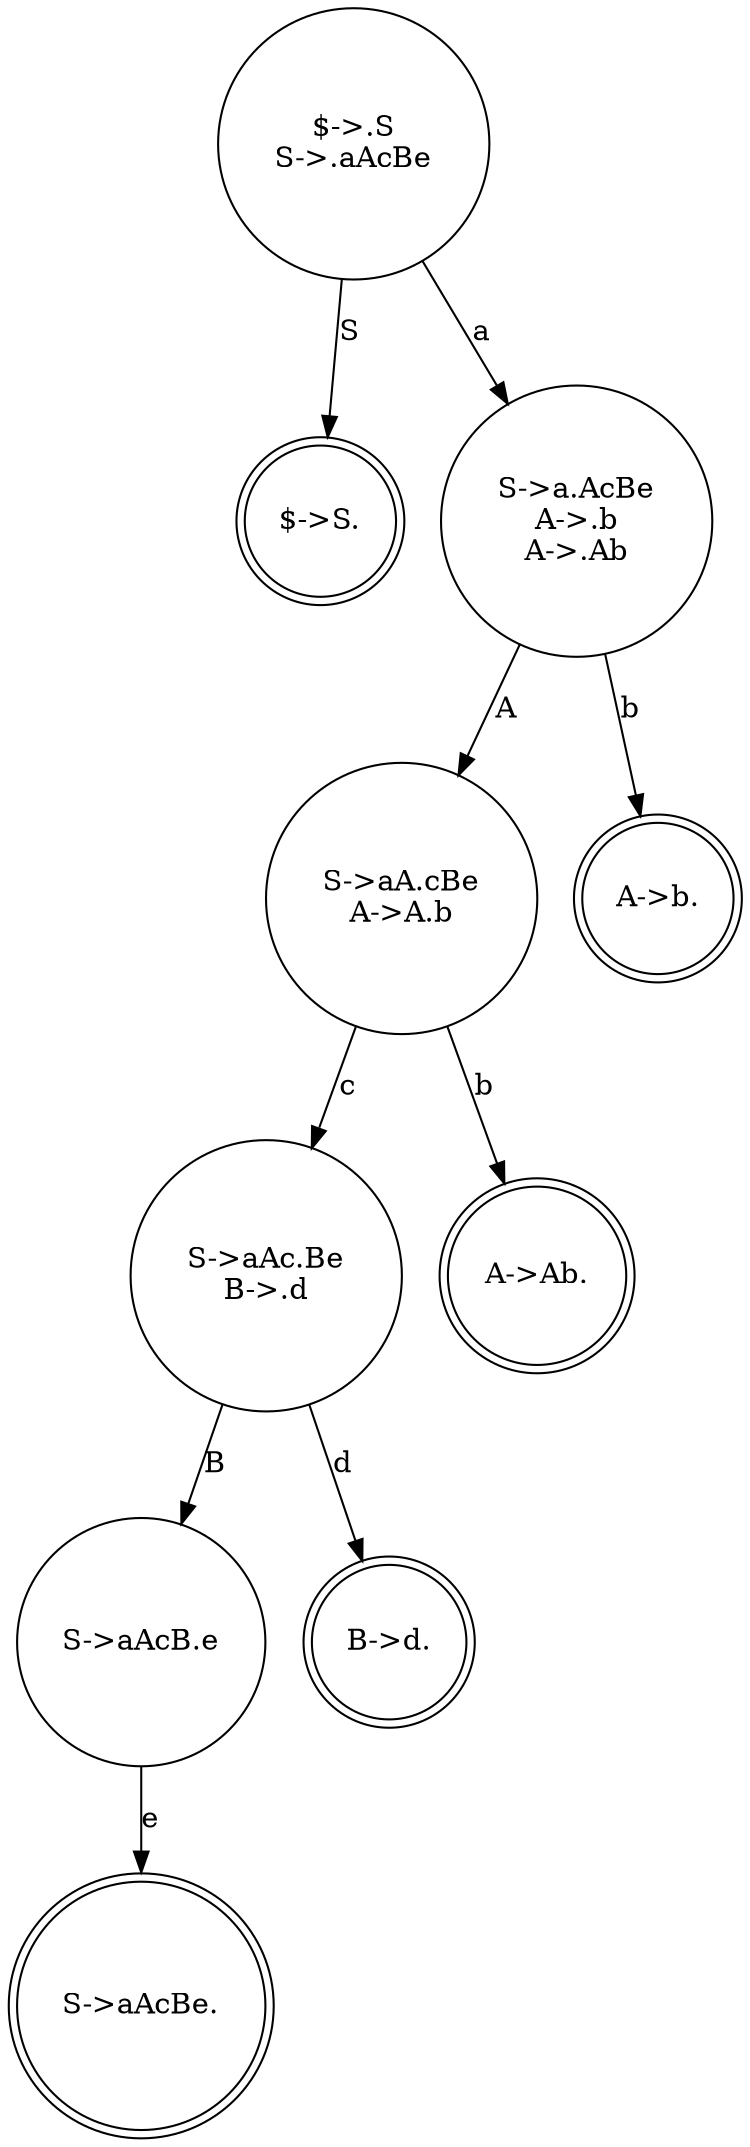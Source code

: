 // The Round Table
digraph {
	0 [label="$->.S
S->.aAcBe" shape=circle]
	1 [label="$->S." shape=doublecircle]
	2 [label="S->a.AcBe
A->.b
A->.Ab" shape=circle]
	3 [label="S->aA.cBe
A->A.b" shape=circle]
	4 [label="A->b." shape=doublecircle]
	5 [label="S->aAc.Be
B->.d" shape=circle]
	6 [label="A->Ab." shape=doublecircle]
	7 [label="S->aAcB.e" shape=circle]
	8 [label="B->d." shape=doublecircle]
	9 [label="S->aAcBe." shape=doublecircle]
	0 -> 1 [label=S]
	0 -> 2 [label=a]
	2 -> 3 [label=A]
	2 -> 4 [label=b]
	3 -> 5 [label=c]
	3 -> 6 [label=b]
	5 -> 7 [label=B]
	5 -> 8 [label=d]
	7 -> 9 [label=e]
}
